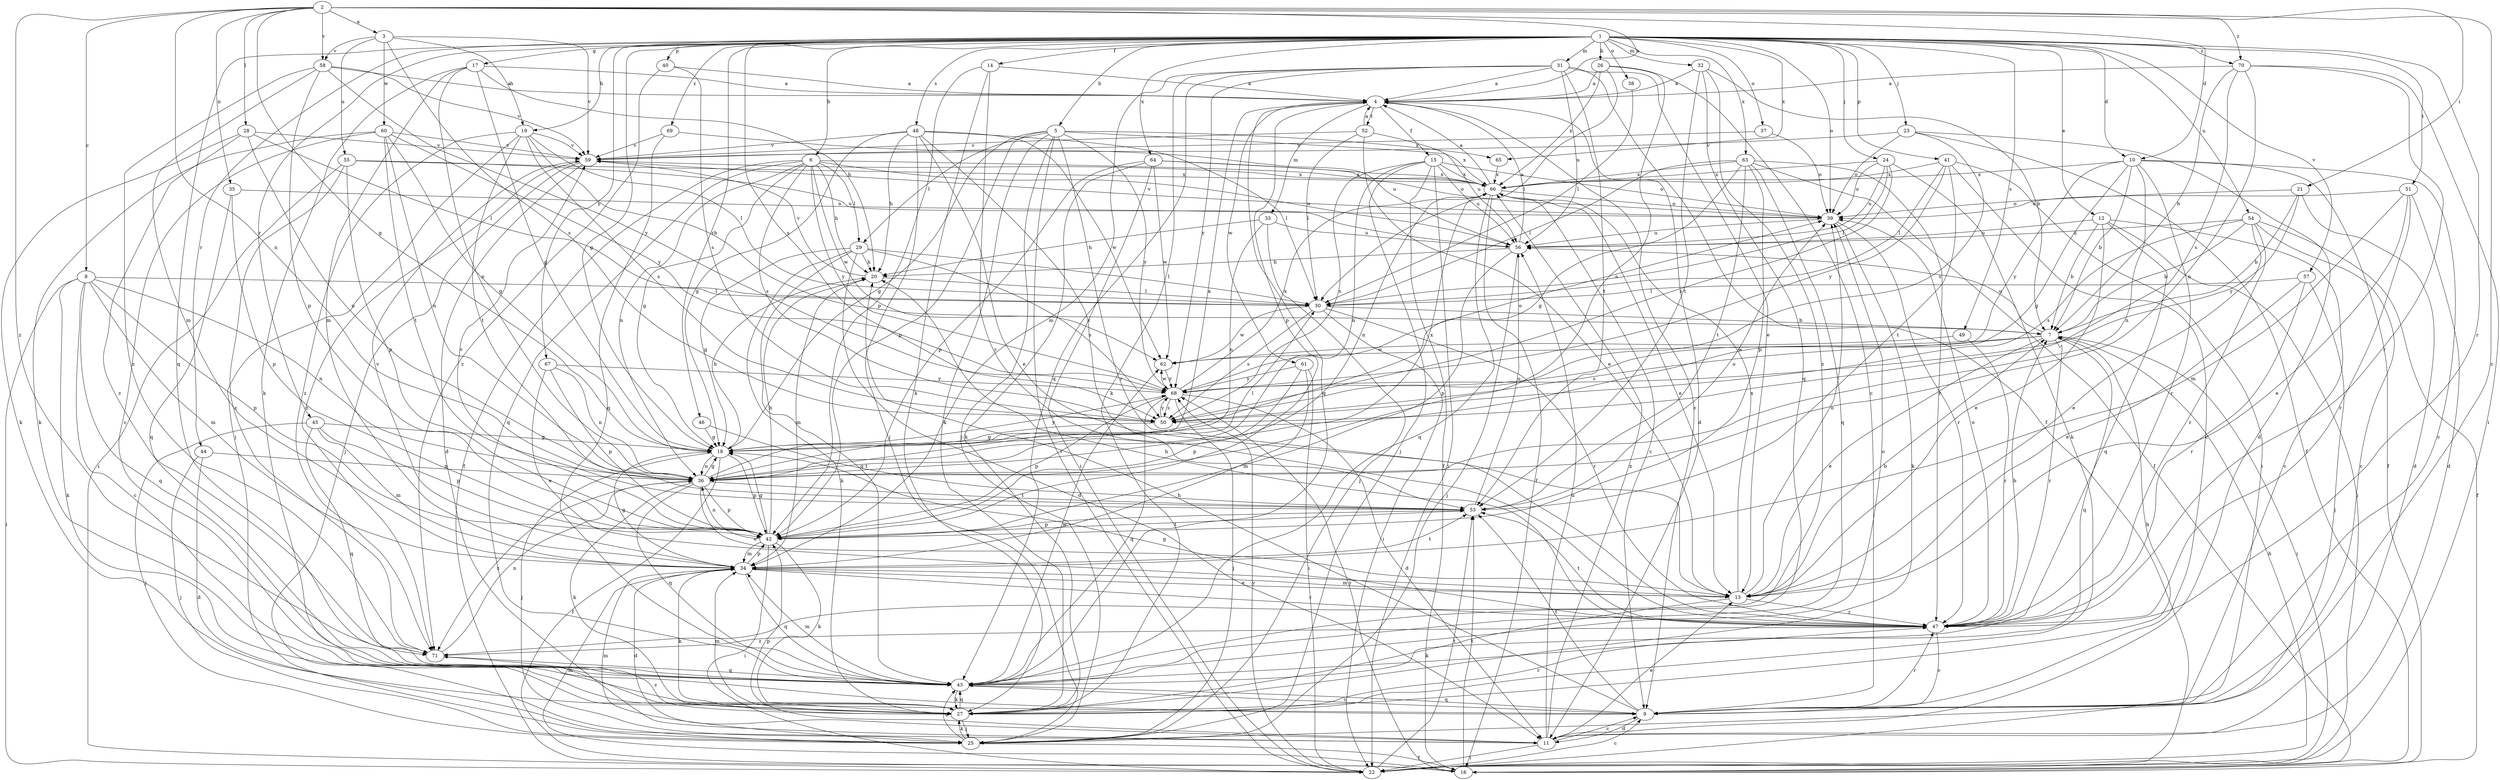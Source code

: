 strict digraph  {
	2 -> 3 [label=a];
	2 -> 4 [label=a];
	14 -> 4 [label=a];
	17 -> 4 [label=a];
	26 -> 4 [label=a];
	31 -> 4 [label=a];
	32 -> 4 [label=a];
	36 -> 4 [label=a];
	40 -> 4 [label=a];
	52 -> 4 [label=a];
	56 -> 4 [label=a];
	58 -> 4 [label=a];
	66 -> 4 [label=a];
	70 -> 4 [label=a];
	1 -> 5 [label=b];
	1 -> 6 [label=b];
	10 -> 7 [label=b];
	12 -> 7 [label=b];
	13 -> 7 [label=b];
	19 -> 7 [label=b];
	21 -> 7 [label=b];
	22 -> 7 [label=b];
	27 -> 7 [label=b];
	30 -> 7 [label=b];
	32 -> 7 [label=b];
	47 -> 7 [label=b];
	54 -> 7 [label=b];
	70 -> 7 [label=b];
	2 -> 8 [label=c];
	2 -> 9 [label=c];
	4 -> 9 [label=c];
	8 -> 9 [label=c];
	10 -> 9 [label=c];
	11 -> 9 [label=c];
	12 -> 9 [label=c];
	22 -> 9 [label=c];
	26 -> 9 [label=c];
	41 -> 9 [label=c];
	43 -> 9 [label=c];
	47 -> 9 [label=c];
	54 -> 9 [label=c];
	60 -> 9 [label=c];
	66 -> 9 [label=c];
	1 -> 10 [label=d];
	2 -> 10 [label=d];
	4 -> 11 [label=d];
	9 -> 11 [label=d];
	21 -> 11 [label=d];
	23 -> 11 [label=d];
	29 -> 11 [label=d];
	34 -> 11 [label=d];
	44 -> 11 [label=d];
	51 -> 11 [label=d];
	59 -> 11 [label=d];
	68 -> 11 [label=d];
	1 -> 12 [label=e];
	7 -> 13 [label=e];
	11 -> 13 [label=e];
	12 -> 13 [label=e];
	31 -> 13 [label=e];
	34 -> 13 [label=e];
	36 -> 13 [label=e];
	48 -> 13 [label=e];
	51 -> 13 [label=e];
	52 -> 13 [label=e];
	54 -> 13 [label=e];
	57 -> 13 [label=e];
	66 -> 13 [label=e];
	67 -> 13 [label=e];
	1 -> 14 [label=f];
	4 -> 15 [label=f];
	6 -> 16 [label=f];
	10 -> 16 [label=f];
	15 -> 16 [label=f];
	18 -> 16 [label=f];
	23 -> 16 [label=f];
	25 -> 16 [label=f];
	31 -> 16 [label=f];
	54 -> 16 [label=f];
	63 -> 16 [label=f];
	66 -> 16 [label=f];
	1 -> 17 [label=g];
	1 -> 18 [label=g];
	2 -> 18 [label=g];
	5 -> 18 [label=g];
	6 -> 18 [label=g];
	10 -> 18 [label=g];
	17 -> 18 [label=g];
	29 -> 18 [label=g];
	34 -> 18 [label=g];
	36 -> 18 [label=g];
	42 -> 18 [label=g];
	45 -> 18 [label=g];
	46 -> 18 [label=g];
	47 -> 18 [label=g];
	48 -> 18 [label=g];
	50 -> 18 [label=g];
	60 -> 18 [label=g];
	63 -> 18 [label=g];
	1 -> 19 [label=h];
	3 -> 19 [label=h];
	6 -> 20 [label=h];
	9 -> 20 [label=h];
	17 -> 20 [label=h];
	18 -> 20 [label=h];
	29 -> 20 [label=h];
	33 -> 20 [label=h];
	42 -> 20 [label=h];
	47 -> 20 [label=h];
	48 -> 20 [label=h];
	56 -> 20 [label=h];
	2 -> 21 [label=i];
	5 -> 22 [label=i];
	7 -> 22 [label=i];
	8 -> 22 [label=i];
	11 -> 22 [label=i];
	12 -> 22 [label=i];
	15 -> 22 [label=i];
	30 -> 22 [label=i];
	41 -> 22 [label=i];
	42 -> 22 [label=i];
	55 -> 22 [label=i];
	61 -> 22 [label=i];
	64 -> 22 [label=i];
	70 -> 22 [label=i];
	1 -> 23 [label=j];
	1 -> 24 [label=j];
	5 -> 25 [label=j];
	15 -> 25 [label=j];
	18 -> 25 [label=j];
	19 -> 25 [label=j];
	27 -> 25 [label=j];
	33 -> 25 [label=j];
	44 -> 25 [label=j];
	45 -> 25 [label=j];
	48 -> 25 [label=j];
	56 -> 25 [label=j];
	57 -> 25 [label=j];
	59 -> 25 [label=j];
	68 -> 25 [label=j];
	1 -> 26 [label=k];
	5 -> 27 [label=k];
	8 -> 27 [label=k];
	13 -> 27 [label=k];
	14 -> 27 [label=k];
	17 -> 27 [label=k];
	24 -> 27 [label=k];
	25 -> 27 [label=k];
	28 -> 27 [label=k];
	29 -> 27 [label=k];
	31 -> 27 [label=k];
	34 -> 27 [label=k];
	36 -> 27 [label=k];
	39 -> 27 [label=k];
	42 -> 27 [label=k];
	43 -> 27 [label=k];
	60 -> 27 [label=k];
	64 -> 27 [label=k];
	2 -> 28 [label=l];
	5 -> 29 [label=l];
	6 -> 29 [label=l];
	8 -> 30 [label=l];
	19 -> 30 [label=l];
	20 -> 30 [label=l];
	24 -> 30 [label=l];
	26 -> 30 [label=l];
	28 -> 30 [label=l];
	29 -> 30 [label=l];
	36 -> 30 [label=l];
	38 -> 30 [label=l];
	41 -> 30 [label=l];
	48 -> 30 [label=l];
	52 -> 30 [label=l];
	57 -> 30 [label=l];
	63 -> 30 [label=l];
	1 -> 31 [label=m];
	1 -> 32 [label=m];
	4 -> 33 [label=m];
	8 -> 34 [label=m];
	13 -> 34 [label=m];
	16 -> 34 [label=m];
	17 -> 34 [label=m];
	20 -> 34 [label=m];
	25 -> 34 [label=m];
	27 -> 34 [label=m];
	31 -> 34 [label=m];
	42 -> 34 [label=m];
	43 -> 34 [label=m];
	45 -> 34 [label=m];
	51 -> 34 [label=m];
	58 -> 34 [label=m];
	61 -> 34 [label=m];
	2 -> 35 [label=n];
	2 -> 36 [label=n];
	6 -> 36 [label=n];
	8 -> 36 [label=n];
	10 -> 36 [label=n];
	15 -> 36 [label=n];
	17 -> 36 [label=n];
	18 -> 36 [label=n];
	26 -> 36 [label=n];
	28 -> 36 [label=n];
	33 -> 36 [label=n];
	42 -> 36 [label=n];
	44 -> 36 [label=n];
	60 -> 36 [label=n];
	66 -> 36 [label=n];
	67 -> 36 [label=n];
	70 -> 36 [label=n];
	71 -> 36 [label=n];
	1 -> 37 [label=o];
	1 -> 38 [label=o];
	1 -> 39 [label=o];
	13 -> 39 [label=o];
	15 -> 39 [label=o];
	21 -> 39 [label=o];
	23 -> 39 [label=o];
	24 -> 39 [label=o];
	35 -> 39 [label=o];
	37 -> 39 [label=o];
	43 -> 39 [label=o];
	47 -> 39 [label=o];
	51 -> 39 [label=o];
	53 -> 39 [label=o];
	64 -> 39 [label=o];
	66 -> 39 [label=o];
	68 -> 39 [label=o];
	1 -> 40 [label=p];
	1 -> 41 [label=p];
	4 -> 42 [label=p];
	5 -> 42 [label=p];
	8 -> 42 [label=p];
	11 -> 42 [label=p];
	14 -> 42 [label=p];
	18 -> 42 [label=p];
	34 -> 42 [label=p];
	35 -> 42 [label=p];
	36 -> 42 [label=p];
	45 -> 42 [label=p];
	53 -> 42 [label=p];
	55 -> 42 [label=p];
	56 -> 42 [label=p];
	58 -> 42 [label=p];
	61 -> 42 [label=p];
	63 -> 42 [label=p];
	64 -> 42 [label=p];
	67 -> 42 [label=p];
	68 -> 42 [label=p];
	1 -> 43 [label=q];
	4 -> 43 [label=q];
	6 -> 43 [label=q];
	7 -> 43 [label=q];
	8 -> 43 [label=q];
	9 -> 43 [label=q];
	12 -> 43 [label=q];
	25 -> 43 [label=q];
	27 -> 43 [label=q];
	29 -> 43 [label=q];
	31 -> 43 [label=q];
	32 -> 43 [label=q];
	34 -> 43 [label=q];
	35 -> 43 [label=q];
	36 -> 43 [label=q];
	45 -> 43 [label=q];
	63 -> 43 [label=q];
	66 -> 43 [label=q];
	68 -> 43 [label=q];
	69 -> 43 [label=q];
	71 -> 43 [label=q];
	1 -> 44 [label=r];
	1 -> 45 [label=r];
	1 -> 46 [label=r];
	1 -> 47 [label=r];
	5 -> 47 [label=r];
	7 -> 47 [label=r];
	9 -> 47 [label=r];
	10 -> 47 [label=r];
	13 -> 47 [label=r];
	14 -> 47 [label=r];
	27 -> 47 [label=r];
	30 -> 47 [label=r];
	34 -> 47 [label=r];
	39 -> 47 [label=r];
	49 -> 47 [label=r];
	51 -> 47 [label=r];
	54 -> 47 [label=r];
	57 -> 47 [label=r];
	63 -> 47 [label=r];
	70 -> 47 [label=r];
	1 -> 48 [label=s];
	1 -> 49 [label=s];
	1 -> 50 [label=s];
	3 -> 50 [label=s];
	6 -> 50 [label=s];
	7 -> 50 [label=s];
	15 -> 50 [label=s];
	19 -> 50 [label=s];
	23 -> 50 [label=s];
	24 -> 50 [label=s];
	29 -> 50 [label=s];
	30 -> 50 [label=s];
	40 -> 50 [label=s];
	54 -> 50 [label=s];
	68 -> 50 [label=s];
	70 -> 50 [label=s];
	1 -> 51 [label=t];
	4 -> 52 [label=t];
	9 -> 53 [label=t];
	16 -> 53 [label=t];
	19 -> 53 [label=t];
	22 -> 53 [label=t];
	31 -> 53 [label=t];
	32 -> 53 [label=t];
	34 -> 53 [label=t];
	36 -> 53 [label=t];
	41 -> 53 [label=t];
	42 -> 53 [label=t];
	46 -> 53 [label=t];
	47 -> 53 [label=t];
	48 -> 53 [label=t];
	60 -> 53 [label=t];
	63 -> 53 [label=t];
	1 -> 54 [label=u];
	3 -> 55 [label=u];
	6 -> 56 [label=u];
	7 -> 56 [label=u];
	11 -> 56 [label=u];
	12 -> 56 [label=u];
	15 -> 56 [label=u];
	24 -> 56 [label=u];
	31 -> 56 [label=u];
	33 -> 56 [label=u];
	39 -> 56 [label=u];
	52 -> 56 [label=u];
	53 -> 56 [label=u];
	54 -> 56 [label=u];
	55 -> 56 [label=u];
	69 -> 56 [label=u];
	1 -> 57 [label=v];
	2 -> 58 [label=v];
	3 -> 58 [label=v];
	3 -> 59 [label=v];
	19 -> 59 [label=v];
	20 -> 59 [label=v];
	23 -> 59 [label=v];
	28 -> 59 [label=v];
	34 -> 59 [label=v];
	37 -> 59 [label=v];
	39 -> 59 [label=v];
	42 -> 59 [label=v];
	48 -> 59 [label=v];
	52 -> 59 [label=v];
	58 -> 59 [label=v];
	60 -> 59 [label=v];
	69 -> 59 [label=v];
	3 -> 60 [label=w];
	4 -> 61 [label=w];
	6 -> 62 [label=w];
	7 -> 62 [label=w];
	30 -> 62 [label=w];
	43 -> 62 [label=w];
	48 -> 62 [label=w];
	49 -> 62 [label=w];
	64 -> 62 [label=w];
	68 -> 62 [label=w];
	1 -> 63 [label=x];
	1 -> 64 [label=x];
	1 -> 65 [label=x];
	5 -> 65 [label=x];
	5 -> 66 [label=x];
	6 -> 66 [label=x];
	10 -> 66 [label=x];
	11 -> 66 [label=x];
	13 -> 66 [label=x];
	15 -> 66 [label=x];
	24 -> 66 [label=x];
	26 -> 66 [label=x];
	36 -> 66 [label=x];
	41 -> 66 [label=x];
	55 -> 66 [label=x];
	59 -> 66 [label=x];
	63 -> 66 [label=x];
	64 -> 66 [label=x];
	65 -> 66 [label=x];
	68 -> 66 [label=x];
	1 -> 67 [label=y];
	5 -> 68 [label=y];
	6 -> 68 [label=y];
	10 -> 68 [label=y];
	16 -> 68 [label=y];
	18 -> 68 [label=y];
	21 -> 68 [label=y];
	22 -> 68 [label=y];
	31 -> 68 [label=y];
	41 -> 68 [label=y];
	50 -> 68 [label=y];
	58 -> 68 [label=y];
	60 -> 68 [label=y];
	61 -> 68 [label=y];
	62 -> 68 [label=y];
	67 -> 68 [label=y];
	1 -> 69 [label=z];
	1 -> 70 [label=z];
	2 -> 70 [label=z];
	2 -> 71 [label=z];
	19 -> 71 [label=z];
	27 -> 71 [label=z];
	28 -> 71 [label=z];
	32 -> 71 [label=z];
	36 -> 71 [label=z];
	40 -> 71 [label=z];
	47 -> 71 [label=z];
	55 -> 71 [label=z];
	58 -> 71 [label=z];
	59 -> 71 [label=z];
}

